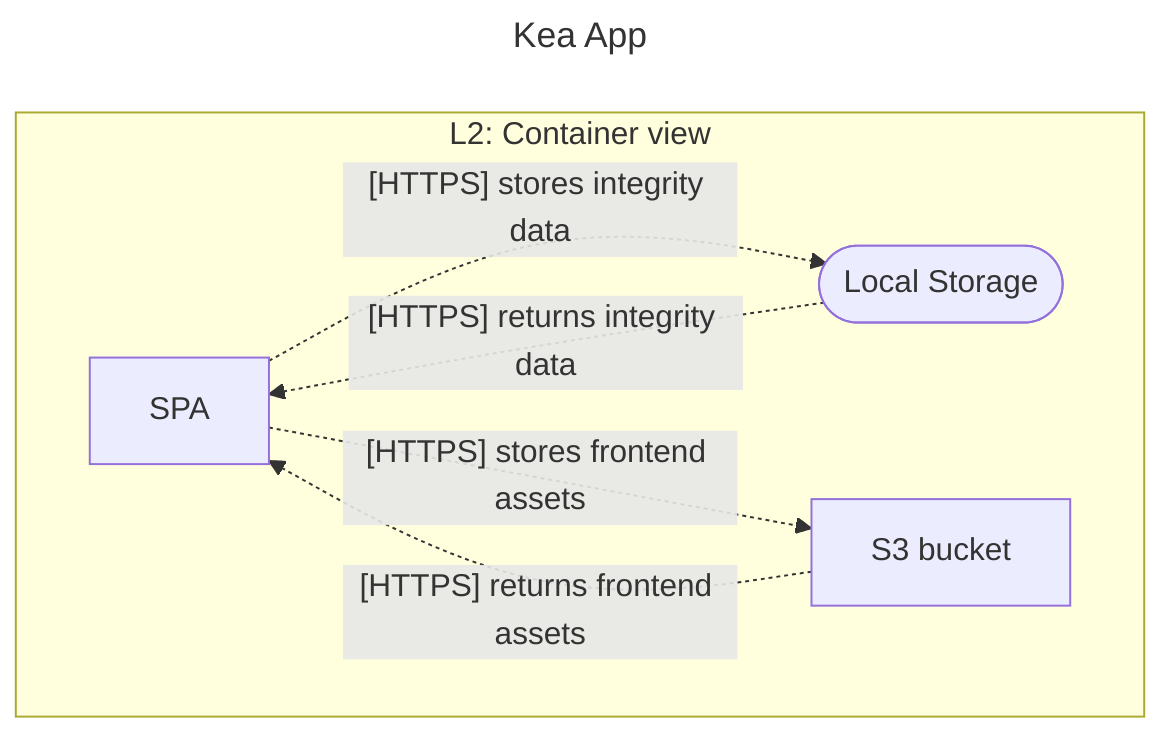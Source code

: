 ---
title: "Kea App"
---
graph TB
  subgraph KeaApp["L2: Container view"]
    KeaApp.Spa[SPA]
    KeaApp.Db([Local Storage])
    KeaApp.S3[S3 bucket]
  end
  KeaApp.Spa -. "[HTTPS] stores integrity data" .-> KeaApp.Db
  KeaApp.Spa -. "[HTTPS] stores frontend assets" .-> KeaApp.S3
  KeaApp.Db -. "[HTTPS] returns integrity data" .-> KeaApp.Spa
  KeaApp.S3 -. "[HTTPS] returns frontend assets" .-> KeaApp.Spa